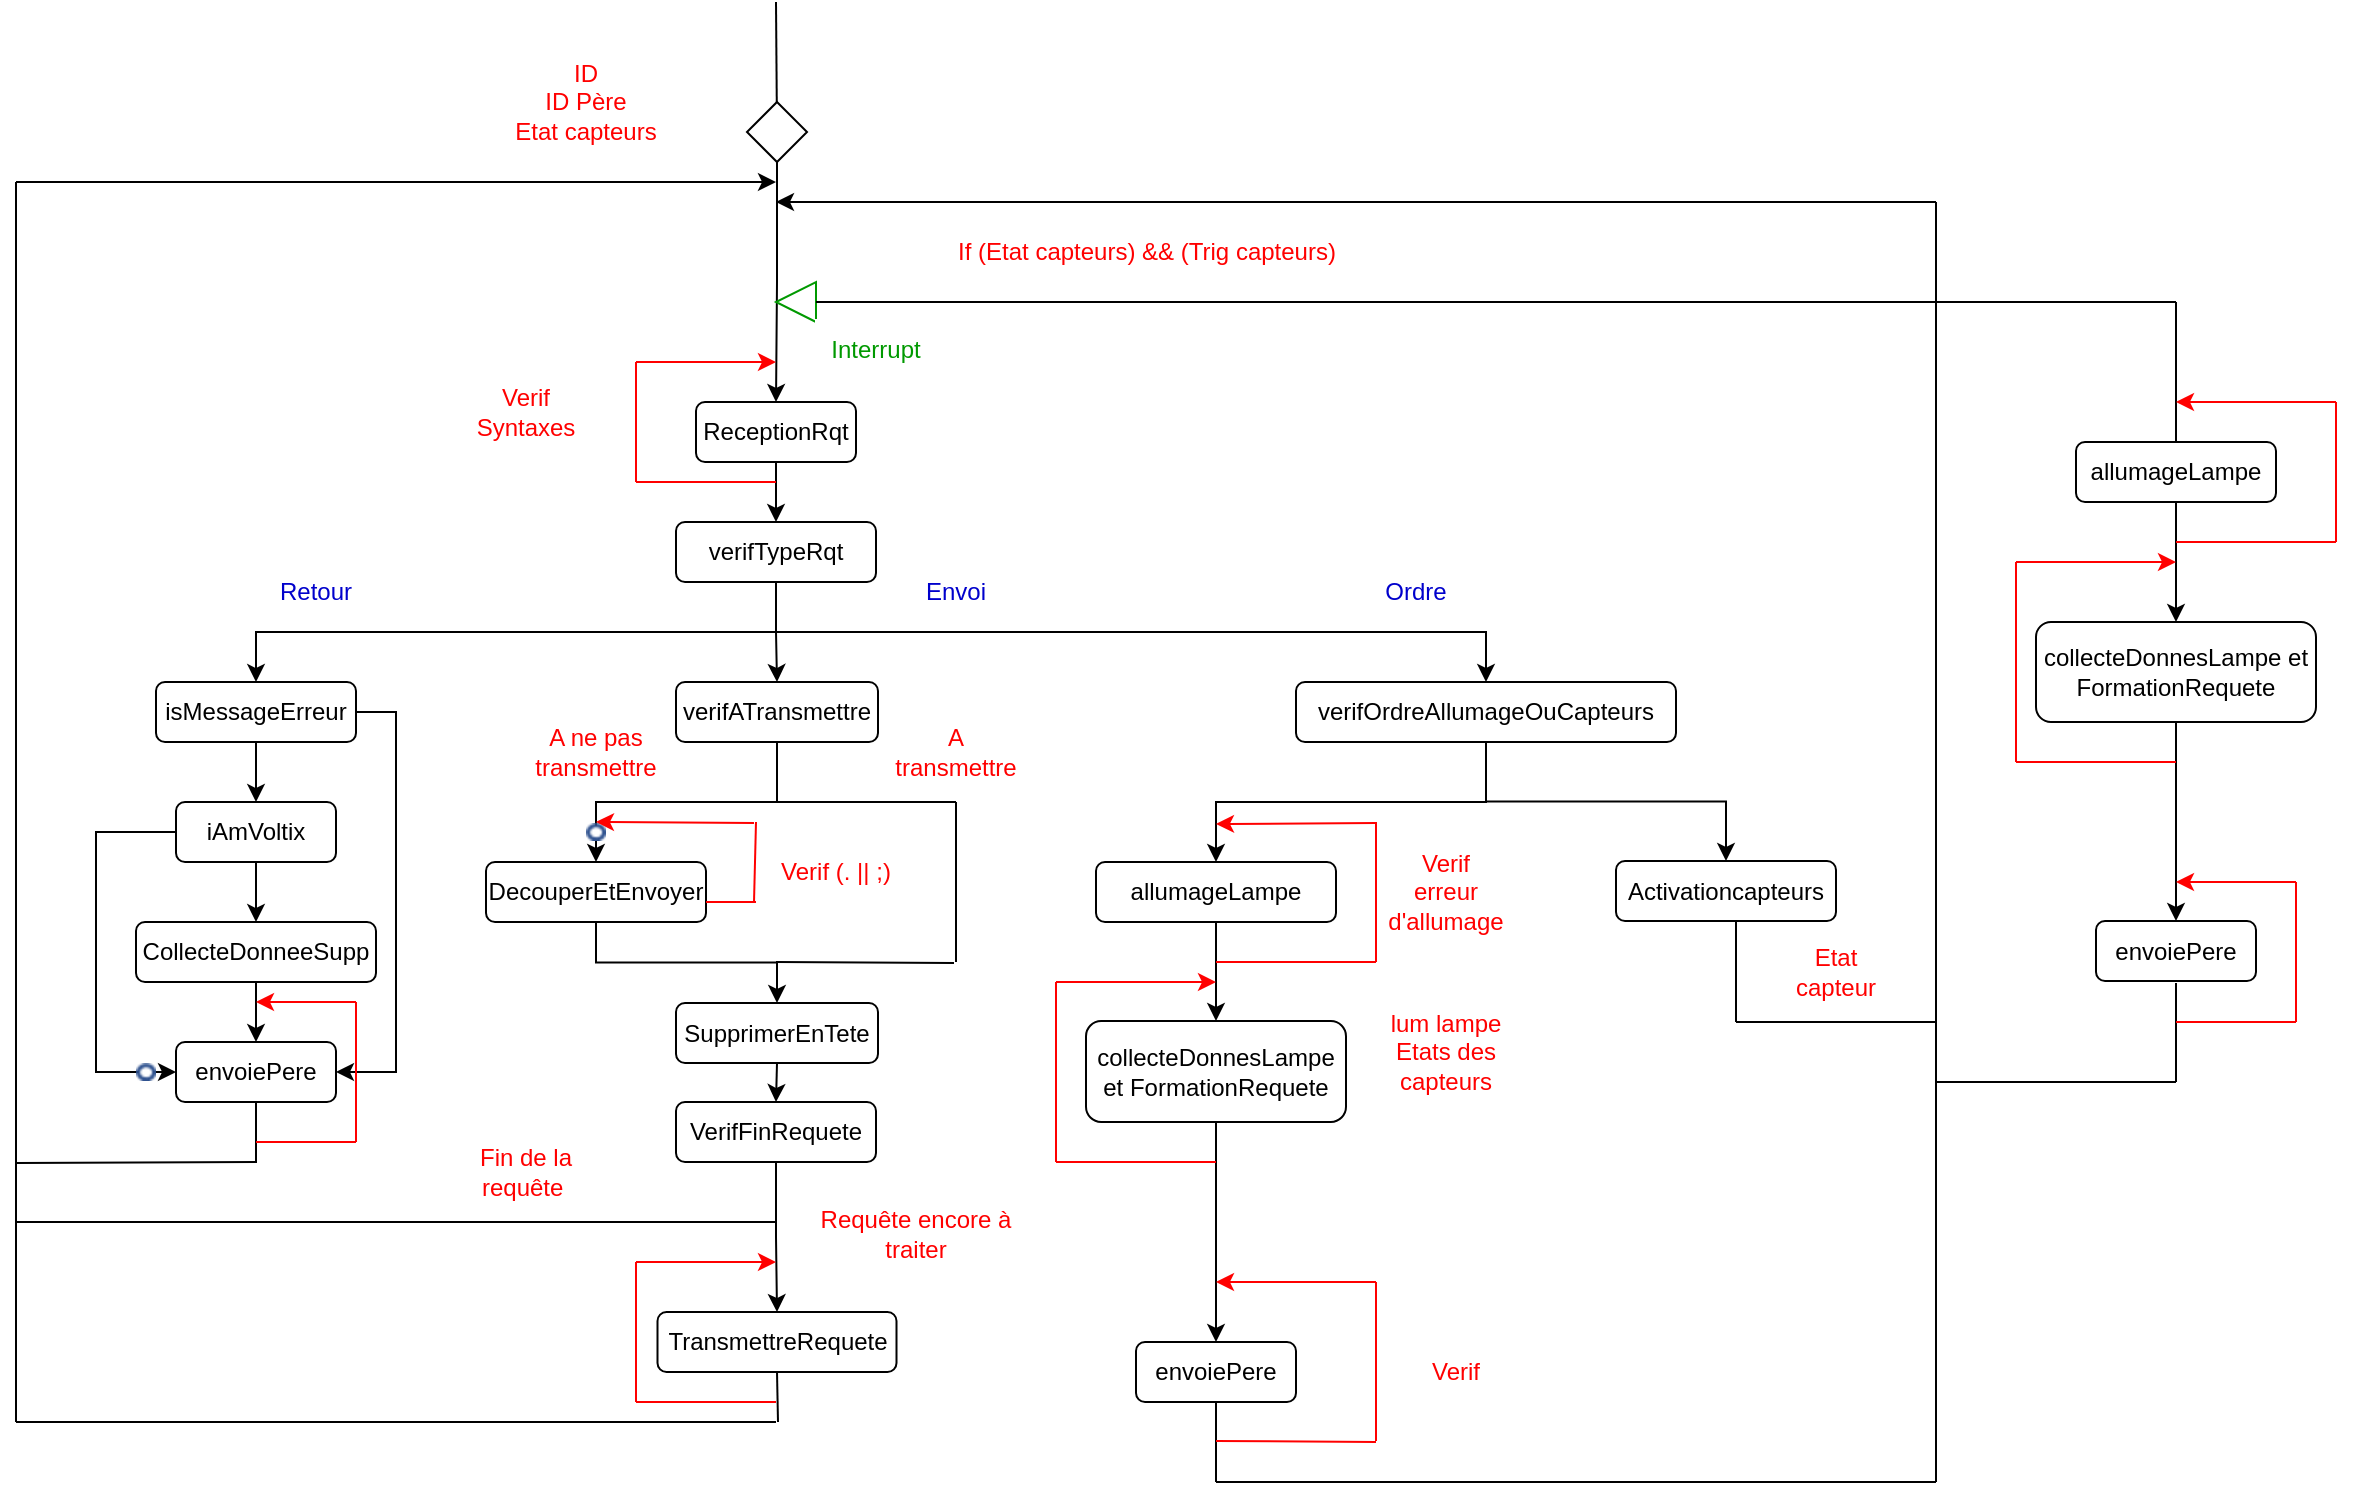 <mxfile version="20.2.3" type="device"><diagram id="C5RBs43oDa-KdzZeNtuy" name="Page-1"><mxGraphModel dx="868" dy="1562" grid="1" gridSize="10" guides="1" tooltips="1" connect="1" arrows="1" fold="1" page="1" pageScale="1" pageWidth="827" pageHeight="1169" math="0" shadow="0"><root><mxCell id="WIyWlLk6GJQsqaUBKTNV-0"/><mxCell id="WIyWlLk6GJQsqaUBKTNV-1" parent="WIyWlLk6GJQsqaUBKTNV-0"/><mxCell id="laQsECqZBHyvfpzHoMyV-3" style="edgeStyle=orthogonalEdgeStyle;rounded=0;orthogonalLoop=1;jettySize=auto;html=1;exitX=0.5;exitY=1;exitDx=0;exitDy=0;entryX=0.5;entryY=0;entryDx=0;entryDy=0;" parent="WIyWlLk6GJQsqaUBKTNV-1" source="laQsECqZBHyvfpzHoMyV-0" target="laQsECqZBHyvfpzHoMyV-1" edge="1"><mxGeometry relative="1" as="geometry"/></mxCell><mxCell id="laQsECqZBHyvfpzHoMyV-6" style="edgeStyle=orthogonalEdgeStyle;rounded=0;orthogonalLoop=1;jettySize=auto;html=1;exitX=0.5;exitY=1;exitDx=0;exitDy=0;entryX=0.5;entryY=0;entryDx=0;entryDy=0;" parent="WIyWlLk6GJQsqaUBKTNV-1" source="laQsECqZBHyvfpzHoMyV-1" target="laQsECqZBHyvfpzHoMyV-5" edge="1"><mxGeometry relative="1" as="geometry"/></mxCell><mxCell id="laQsECqZBHyvfpzHoMyV-1" value="ReceptionRqt" style="rounded=1;whiteSpace=wrap;html=1;" parent="WIyWlLk6GJQsqaUBKTNV-1" vertex="1"><mxGeometry x="380" y="100" width="80" height="30" as="geometry"/></mxCell><mxCell id="laQsECqZBHyvfpzHoMyV-8" style="edgeStyle=orthogonalEdgeStyle;rounded=0;orthogonalLoop=1;jettySize=auto;html=1;exitX=0.5;exitY=1;exitDx=0;exitDy=0;entryX=0.5;entryY=0;entryDx=0;entryDy=0;" parent="WIyWlLk6GJQsqaUBKTNV-1" source="laQsECqZBHyvfpzHoMyV-5" target="laQsECqZBHyvfpzHoMyV-7" edge="1"><mxGeometry relative="1" as="geometry"/></mxCell><mxCell id="laQsECqZBHyvfpzHoMyV-41" style="edgeStyle=orthogonalEdgeStyle;rounded=0;orthogonalLoop=1;jettySize=auto;html=1;exitX=0.5;exitY=1;exitDx=0;exitDy=0;entryX=0.5;entryY=0;entryDx=0;entryDy=0;" parent="WIyWlLk6GJQsqaUBKTNV-1" source="laQsECqZBHyvfpzHoMyV-5" target="laQsECqZBHyvfpzHoMyV-40" edge="1"><mxGeometry relative="1" as="geometry"/></mxCell><mxCell id="laQsECqZBHyvfpzHoMyV-72" style="edgeStyle=orthogonalEdgeStyle;rounded=0;orthogonalLoop=1;jettySize=auto;html=1;exitX=0.5;exitY=1;exitDx=0;exitDy=0;entryX=0.5;entryY=0;entryDx=0;entryDy=0;strokeColor=#000000;" parent="WIyWlLk6GJQsqaUBKTNV-1" source="laQsECqZBHyvfpzHoMyV-5" target="laQsECqZBHyvfpzHoMyV-69" edge="1"><mxGeometry relative="1" as="geometry"/></mxCell><mxCell id="laQsECqZBHyvfpzHoMyV-5" value="verifTypeRqt" style="rounded=1;whiteSpace=wrap;html=1;" parent="WIyWlLk6GJQsqaUBKTNV-1" vertex="1"><mxGeometry x="370" y="160" width="100" height="30" as="geometry"/></mxCell><mxCell id="laQsECqZBHyvfpzHoMyV-12" style="edgeStyle=orthogonalEdgeStyle;rounded=0;orthogonalLoop=1;jettySize=auto;html=1;exitX=0.5;exitY=1;exitDx=0;exitDy=0;entryX=0.5;entryY=0;entryDx=0;entryDy=0;" parent="WIyWlLk6GJQsqaUBKTNV-1" source="laQsECqZBHyvfpzHoMyV-7" target="laQsECqZBHyvfpzHoMyV-9" edge="1"><mxGeometry relative="1" as="geometry"/></mxCell><mxCell id="laQsECqZBHyvfpzHoMyV-17" style="edgeStyle=orthogonalEdgeStyle;rounded=0;orthogonalLoop=1;jettySize=auto;html=1;exitX=1;exitY=0.5;exitDx=0;exitDy=0;entryX=1;entryY=0.5;entryDx=0;entryDy=0;" parent="WIyWlLk6GJQsqaUBKTNV-1" source="laQsECqZBHyvfpzHoMyV-7" target="laQsECqZBHyvfpzHoMyV-11" edge="1"><mxGeometry relative="1" as="geometry"/></mxCell><mxCell id="laQsECqZBHyvfpzHoMyV-7" value="isMessageErreur" style="rounded=1;whiteSpace=wrap;html=1;" parent="WIyWlLk6GJQsqaUBKTNV-1" vertex="1"><mxGeometry x="110" y="240" width="100" height="30" as="geometry"/></mxCell><mxCell id="laQsECqZBHyvfpzHoMyV-14" style="edgeStyle=orthogonalEdgeStyle;rounded=0;orthogonalLoop=1;jettySize=auto;html=1;exitX=0.5;exitY=1;exitDx=0;exitDy=0;entryX=0.5;entryY=0;entryDx=0;entryDy=0;" parent="WIyWlLk6GJQsqaUBKTNV-1" source="laQsECqZBHyvfpzHoMyV-9" target="laQsECqZBHyvfpzHoMyV-10" edge="1"><mxGeometry relative="1" as="geometry"/></mxCell><mxCell id="laQsECqZBHyvfpzHoMyV-16" style="edgeStyle=orthogonalEdgeStyle;rounded=0;orthogonalLoop=1;jettySize=auto;html=1;exitX=0;exitY=0.5;exitDx=0;exitDy=0;entryX=0;entryY=0.5;entryDx=0;entryDy=0;startArrow=none;" parent="WIyWlLk6GJQsqaUBKTNV-1" source="laQsECqZBHyvfpzHoMyV-19" target="laQsECqZBHyvfpzHoMyV-11" edge="1"><mxGeometry relative="1" as="geometry"/></mxCell><mxCell id="laQsECqZBHyvfpzHoMyV-9" value="iAmVoltix" style="rounded=1;whiteSpace=wrap;html=1;" parent="WIyWlLk6GJQsqaUBKTNV-1" vertex="1"><mxGeometry x="120" y="300" width="80" height="30" as="geometry"/></mxCell><mxCell id="laQsECqZBHyvfpzHoMyV-15" style="edgeStyle=orthogonalEdgeStyle;rounded=0;orthogonalLoop=1;jettySize=auto;html=1;exitX=0.5;exitY=1;exitDx=0;exitDy=0;entryX=0.5;entryY=0;entryDx=0;entryDy=0;" parent="WIyWlLk6GJQsqaUBKTNV-1" source="laQsECqZBHyvfpzHoMyV-10" target="laQsECqZBHyvfpzHoMyV-11" edge="1"><mxGeometry relative="1" as="geometry"/></mxCell><mxCell id="laQsECqZBHyvfpzHoMyV-10" value="CollecteDonneeSupp" style="rounded=1;whiteSpace=wrap;html=1;" parent="WIyWlLk6GJQsqaUBKTNV-1" vertex="1"><mxGeometry x="100" y="360" width="120" height="30" as="geometry"/></mxCell><mxCell id="laQsECqZBHyvfpzHoMyV-11" value="envoiePere" style="rounded=1;whiteSpace=wrap;html=1;" parent="WIyWlLk6GJQsqaUBKTNV-1" vertex="1"><mxGeometry x="120" y="420" width="80" height="30" as="geometry"/></mxCell><mxCell id="laQsECqZBHyvfpzHoMyV-19" value="" style="shape=image;verticalLabelPosition=bottom;labelBackgroundColor=default;verticalAlign=top;aspect=fixed;imageAspect=0;image=data:image/png,iVBORw0KGgoAAAANSUhEUgAAAAoAAAAJCAMAAAA8eE0hAAAAAXNSR0IArs4c6QAAAARnQU1BAACxjwv8YQUAAABgUExURQAAACBggDBQjzBQjy5SjTBSjy9Rji9Rji5Sjy9TkC9Sjy9Tjy9Tjy9Sjy9SkC9Sjy9SkDBSkC9SjzZXk0NimlZzpHeOtpGkxLG+1bfD2MTO38vU49je6t7k7eXp8f///0CMlvMAAAASdFJOUwAIECA4YGh4j5evv8/f5+/3+Bd+S44AAAAJcEhZcwAAFxEAABcRAcom8z8AAABRSURBVBhXFczbGkAgFITRQVFyaooQ9vu/pfqv1sV8A6AzzllVAO1ZM4DyPHJOgRojk5ROTlj4VkogHK+qhyt6xlvk22lRxgyRnFugGbb61eIHFdQF3oSIBSIAAAAASUVORK5CYII=;" parent="WIyWlLk6GJQsqaUBKTNV-1" vertex="1"><mxGeometry x="100" y="430.5" width="10" height="9" as="geometry"/></mxCell><mxCell id="laQsECqZBHyvfpzHoMyV-20" value="" style="edgeStyle=orthogonalEdgeStyle;rounded=0;orthogonalLoop=1;jettySize=auto;html=1;exitX=0;exitY=0.5;exitDx=0;exitDy=0;entryX=0;entryY=0.5;entryDx=0;entryDy=0;endArrow=none;" parent="WIyWlLk6GJQsqaUBKTNV-1" source="laQsECqZBHyvfpzHoMyV-9" target="laQsECqZBHyvfpzHoMyV-19" edge="1"><mxGeometry relative="1" as="geometry"><mxPoint x="120" y="315" as="sourcePoint"/><mxPoint x="120" y="435" as="targetPoint"/></mxGeometry></mxCell><mxCell id="laQsECqZBHyvfpzHoMyV-30" value="" style="endArrow=none;html=1;rounded=0;" parent="WIyWlLk6GJQsqaUBKTNV-1" edge="1"><mxGeometry width="50" height="50" relative="1" as="geometry"><mxPoint x="40" y="480" as="sourcePoint"/><mxPoint x="40" y="-10" as="targetPoint"/></mxGeometry></mxCell><mxCell id="laQsECqZBHyvfpzHoMyV-31" value="" style="endArrow=classic;html=1;rounded=0;" parent="WIyWlLk6GJQsqaUBKTNV-1" edge="1"><mxGeometry width="50" height="50" relative="1" as="geometry"><mxPoint x="40" y="-10" as="sourcePoint"/><mxPoint x="420" y="-10" as="targetPoint"/></mxGeometry></mxCell><mxCell id="laQsECqZBHyvfpzHoMyV-35" value="" style="endArrow=none;html=1;rounded=0;" parent="WIyWlLk6GJQsqaUBKTNV-1" edge="1"><mxGeometry width="50" height="50" relative="1" as="geometry"><mxPoint x="40" y="480.5" as="sourcePoint"/><mxPoint x="160" y="480" as="targetPoint"/></mxGeometry></mxCell><mxCell id="laQsECqZBHyvfpzHoMyV-36" value="" style="endArrow=none;html=1;rounded=0;entryX=0.5;entryY=1;entryDx=0;entryDy=0;" parent="WIyWlLk6GJQsqaUBKTNV-1" target="laQsECqZBHyvfpzHoMyV-11" edge="1"><mxGeometry width="50" height="50" relative="1" as="geometry"><mxPoint x="160" y="480.5" as="sourcePoint"/><mxPoint x="210" y="430.5" as="targetPoint"/></mxGeometry></mxCell><mxCell id="laQsECqZBHyvfpzHoMyV-37" value="" style="endArrow=none;html=1;rounded=0;strokeColor=#FF0000;" parent="WIyWlLk6GJQsqaUBKTNV-1" edge="1"><mxGeometry width="50" height="50" relative="1" as="geometry"><mxPoint x="160" y="470" as="sourcePoint"/><mxPoint x="210" y="470" as="targetPoint"/></mxGeometry></mxCell><mxCell id="laQsECqZBHyvfpzHoMyV-38" value="" style="endArrow=none;html=1;rounded=0;strokeColor=#FF0000;" parent="WIyWlLk6GJQsqaUBKTNV-1" edge="1"><mxGeometry width="50" height="50" relative="1" as="geometry"><mxPoint x="210" y="470" as="sourcePoint"/><mxPoint x="210" y="400" as="targetPoint"/></mxGeometry></mxCell><mxCell id="laQsECqZBHyvfpzHoMyV-39" value="" style="endArrow=classic;html=1;rounded=0;strokeColor=#FF0000;" parent="WIyWlLk6GJQsqaUBKTNV-1" edge="1"><mxGeometry width="50" height="50" relative="1" as="geometry"><mxPoint x="210" y="400" as="sourcePoint"/><mxPoint x="160" y="400" as="targetPoint"/></mxGeometry></mxCell><mxCell id="laQsECqZBHyvfpzHoMyV-43" style="edgeStyle=orthogonalEdgeStyle;rounded=0;orthogonalLoop=1;jettySize=auto;html=1;exitX=0.5;exitY=1;exitDx=0;exitDy=0;entryX=0.5;entryY=0;entryDx=0;entryDy=0;" parent="WIyWlLk6GJQsqaUBKTNV-1" source="laQsECqZBHyvfpzHoMyV-40" target="laQsECqZBHyvfpzHoMyV-42" edge="1"><mxGeometry relative="1" as="geometry"/></mxCell><mxCell id="laQsECqZBHyvfpzHoMyV-40" value="verifATransmettre" style="rounded=1;whiteSpace=wrap;html=1;" parent="WIyWlLk6GJQsqaUBKTNV-1" vertex="1"><mxGeometry x="370" y="240" width="101" height="30" as="geometry"/></mxCell><mxCell id="laQsECqZBHyvfpzHoMyV-48" style="edgeStyle=orthogonalEdgeStyle;rounded=0;orthogonalLoop=1;jettySize=auto;html=1;exitX=0.5;exitY=1;exitDx=0;exitDy=0;entryX=0.5;entryY=0;entryDx=0;entryDy=0;" parent="WIyWlLk6GJQsqaUBKTNV-1" source="laQsECqZBHyvfpzHoMyV-42" target="laQsECqZBHyvfpzHoMyV-47" edge="1"><mxGeometry relative="1" as="geometry"/></mxCell><mxCell id="laQsECqZBHyvfpzHoMyV-42" value="DecouperEtEnvoyer" style="rounded=1;whiteSpace=wrap;html=1;" parent="WIyWlLk6GJQsqaUBKTNV-1" vertex="1"><mxGeometry x="275" y="330" width="110" height="30" as="geometry"/></mxCell><mxCell id="laQsECqZBHyvfpzHoMyV-44" value="" style="shape=image;verticalLabelPosition=bottom;labelBackgroundColor=default;verticalAlign=top;aspect=fixed;imageAspect=0;image=data:image/png,iVBORw0KGgoAAAANSUhEUgAAAAoAAAAJCAMAAAA8eE0hAAAAAXNSR0IArs4c6QAAAARnQU1BAACxjwv8YQUAAABgUExURQAAACBggDBQjzBQjy5SjTBSjy9Rji9Rji5Sjy9TkC9Sjy9Tjy9Tjy9Sjy9SkC9Sjy9SkDBSkC9SjzZXk0NimlZzpHeOtpGkxLG+1bfD2MTO38vU49je6t7k7eXp8f///0CMlvMAAAASdFJOUwAIECA4YGh4j5evv8/f5+/3+Bd+S44AAAAJcEhZcwAAFxEAABcRAcom8z8AAABRSURBVBhXFczbGkAgFITRQVFyaooQ9vu/pfqv1sV8A6AzzllVAO1ZM4DyPHJOgRojk5ROTlj4VkogHK+qhyt6xlvk22lRxgyRnFugGbb61eIHFdQF3oSIBSIAAAAASUVORK5CYII=;" parent="WIyWlLk6GJQsqaUBKTNV-1" vertex="1"><mxGeometry x="325" y="310.5" width="10" height="9" as="geometry"/></mxCell><mxCell id="laQsECqZBHyvfpzHoMyV-58" style="edgeStyle=orthogonalEdgeStyle;rounded=0;orthogonalLoop=1;jettySize=auto;html=1;exitX=0.5;exitY=1;exitDx=0;exitDy=0;entryX=0.5;entryY=0;entryDx=0;entryDy=0;strokeColor=#000000;" parent="WIyWlLk6GJQsqaUBKTNV-1" source="laQsECqZBHyvfpzHoMyV-47" target="laQsECqZBHyvfpzHoMyV-57" edge="1"><mxGeometry relative="1" as="geometry"/></mxCell><mxCell id="laQsECqZBHyvfpzHoMyV-47" value="SupprimerEnTete" style="rounded=1;whiteSpace=wrap;html=1;" parent="WIyWlLk6GJQsqaUBKTNV-1" vertex="1"><mxGeometry x="370" y="400.5" width="101" height="30" as="geometry"/></mxCell><mxCell id="laQsECqZBHyvfpzHoMyV-49" value="" style="endArrow=none;html=1;rounded=0;" parent="WIyWlLk6GJQsqaUBKTNV-1" edge="1"><mxGeometry width="50" height="50" relative="1" as="geometry"><mxPoint x="420" y="300" as="sourcePoint"/><mxPoint x="510" y="300" as="targetPoint"/></mxGeometry></mxCell><mxCell id="laQsECqZBHyvfpzHoMyV-50" value="" style="endArrow=none;html=1;rounded=0;" parent="WIyWlLk6GJQsqaUBKTNV-1" edge="1"><mxGeometry width="50" height="50" relative="1" as="geometry"><mxPoint x="510" y="380" as="sourcePoint"/><mxPoint x="510" y="300" as="targetPoint"/></mxGeometry></mxCell><mxCell id="laQsECqZBHyvfpzHoMyV-51" value="" style="endArrow=none;html=1;rounded=0;" parent="WIyWlLk6GJQsqaUBKTNV-1" edge="1"><mxGeometry width="50" height="50" relative="1" as="geometry"><mxPoint x="420" y="380" as="sourcePoint"/><mxPoint x="509" y="380.5" as="targetPoint"/></mxGeometry></mxCell><mxCell id="laQsECqZBHyvfpzHoMyV-53" value="" style="endArrow=none;html=1;rounded=0;strokeColor=#FF0000;" parent="WIyWlLk6GJQsqaUBKTNV-1" edge="1"><mxGeometry width="50" height="50" relative="1" as="geometry"><mxPoint x="385" y="350" as="sourcePoint"/><mxPoint x="410" y="350" as="targetPoint"/></mxGeometry></mxCell><mxCell id="laQsECqZBHyvfpzHoMyV-55" value="" style="endArrow=none;html=1;rounded=0;fillColor=#f8cecc;strokeColor=#FF0000;" parent="WIyWlLk6GJQsqaUBKTNV-1" edge="1"><mxGeometry width="50" height="50" relative="1" as="geometry"><mxPoint x="409" y="350" as="sourcePoint"/><mxPoint x="410" y="310" as="targetPoint"/></mxGeometry></mxCell><mxCell id="laQsECqZBHyvfpzHoMyV-56" value="" style="endArrow=classic;html=1;rounded=0;strokeColor=#FF0000;" parent="WIyWlLk6GJQsqaUBKTNV-1" edge="1"><mxGeometry width="50" height="50" relative="1" as="geometry"><mxPoint x="409" y="310.5" as="sourcePoint"/><mxPoint x="330" y="310" as="targetPoint"/></mxGeometry></mxCell><mxCell id="laQsECqZBHyvfpzHoMyV-60" style="edgeStyle=orthogonalEdgeStyle;rounded=0;orthogonalLoop=1;jettySize=auto;html=1;exitX=0.5;exitY=1;exitDx=0;exitDy=0;entryX=0.5;entryY=0;entryDx=0;entryDy=0;strokeColor=#000000;" parent="WIyWlLk6GJQsqaUBKTNV-1" source="laQsECqZBHyvfpzHoMyV-57" target="laQsECqZBHyvfpzHoMyV-59" edge="1"><mxGeometry relative="1" as="geometry"/></mxCell><mxCell id="laQsECqZBHyvfpzHoMyV-57" value="VerifFinRequete" style="rounded=1;whiteSpace=wrap;html=1;" parent="WIyWlLk6GJQsqaUBKTNV-1" vertex="1"><mxGeometry x="370" y="450" width="100" height="30" as="geometry"/></mxCell><mxCell id="laQsECqZBHyvfpzHoMyV-59" value="TransmettreRequete" style="rounded=1;whiteSpace=wrap;html=1;" parent="WIyWlLk6GJQsqaUBKTNV-1" vertex="1"><mxGeometry x="360.75" y="555" width="119.5" height="30" as="geometry"/></mxCell><mxCell id="laQsECqZBHyvfpzHoMyV-61" value="" style="endArrow=none;html=1;rounded=0;strokeColor=#000000;" parent="WIyWlLk6GJQsqaUBKTNV-1" edge="1"><mxGeometry width="50" height="50" relative="1" as="geometry"><mxPoint x="40" y="510" as="sourcePoint"/><mxPoint x="420" y="510" as="targetPoint"/></mxGeometry></mxCell><mxCell id="laQsECqZBHyvfpzHoMyV-62" value="" style="endArrow=none;html=1;rounded=0;strokeColor=#000000;" parent="WIyWlLk6GJQsqaUBKTNV-1" edge="1"><mxGeometry width="50" height="50" relative="1" as="geometry"><mxPoint x="40" y="510" as="sourcePoint"/><mxPoint x="40" y="480" as="targetPoint"/></mxGeometry></mxCell><mxCell id="laQsECqZBHyvfpzHoMyV-63" value="" style="endArrow=none;html=1;rounded=0;strokeColor=#000000;entryX=0.5;entryY=1;entryDx=0;entryDy=0;" parent="WIyWlLk6GJQsqaUBKTNV-1" target="laQsECqZBHyvfpzHoMyV-59" edge="1"><mxGeometry width="50" height="50" relative="1" as="geometry"><mxPoint x="421" y="610" as="sourcePoint"/><mxPoint x="420" y="580" as="targetPoint"/></mxGeometry></mxCell><mxCell id="laQsECqZBHyvfpzHoMyV-64" value="" style="endArrow=none;html=1;rounded=0;strokeColor=#000000;" parent="WIyWlLk6GJQsqaUBKTNV-1" edge="1"><mxGeometry width="50" height="50" relative="1" as="geometry"><mxPoint x="40" y="610" as="sourcePoint"/><mxPoint x="420" y="610" as="targetPoint"/></mxGeometry></mxCell><mxCell id="laQsECqZBHyvfpzHoMyV-65" value="" style="endArrow=none;html=1;rounded=0;strokeColor=#000000;" parent="WIyWlLk6GJQsqaUBKTNV-1" edge="1"><mxGeometry width="50" height="50" relative="1" as="geometry"><mxPoint x="40" y="610" as="sourcePoint"/><mxPoint x="40" y="510" as="targetPoint"/></mxGeometry></mxCell><mxCell id="laQsECqZBHyvfpzHoMyV-66" value="" style="endArrow=none;html=1;rounded=0;strokeColor=#FF0000;" parent="WIyWlLk6GJQsqaUBKTNV-1" edge="1"><mxGeometry width="50" height="50" relative="1" as="geometry"><mxPoint x="350" y="600" as="sourcePoint"/><mxPoint x="420" y="600" as="targetPoint"/></mxGeometry></mxCell><mxCell id="laQsECqZBHyvfpzHoMyV-67" value="" style="endArrow=none;html=1;rounded=0;strokeColor=#FF0000;" parent="WIyWlLk6GJQsqaUBKTNV-1" edge="1"><mxGeometry width="50" height="50" relative="1" as="geometry"><mxPoint x="350" y="600" as="sourcePoint"/><mxPoint x="350" y="530" as="targetPoint"/></mxGeometry></mxCell><mxCell id="laQsECqZBHyvfpzHoMyV-68" value="" style="endArrow=classic;html=1;rounded=0;strokeColor=#FF0000;" parent="WIyWlLk6GJQsqaUBKTNV-1" edge="1"><mxGeometry width="50" height="50" relative="1" as="geometry"><mxPoint x="350" y="530" as="sourcePoint"/><mxPoint x="420" y="530" as="targetPoint"/></mxGeometry></mxCell><mxCell id="laQsECqZBHyvfpzHoMyV-71" style="edgeStyle=orthogonalEdgeStyle;rounded=0;orthogonalLoop=1;jettySize=auto;html=1;exitX=0.5;exitY=1;exitDx=0;exitDy=0;entryX=0.5;entryY=0;entryDx=0;entryDy=0;strokeColor=#000000;" parent="WIyWlLk6GJQsqaUBKTNV-1" source="laQsECqZBHyvfpzHoMyV-69" target="laQsECqZBHyvfpzHoMyV-70" edge="1"><mxGeometry relative="1" as="geometry"/></mxCell><mxCell id="laQsECqZBHyvfpzHoMyV-88" style="edgeStyle=orthogonalEdgeStyle;rounded=0;orthogonalLoop=1;jettySize=auto;html=1;exitX=0.5;exitY=1;exitDx=0;exitDy=0;strokeColor=#000000;" parent="WIyWlLk6GJQsqaUBKTNV-1" source="laQsECqZBHyvfpzHoMyV-69" target="laQsECqZBHyvfpzHoMyV-87" edge="1"><mxGeometry relative="1" as="geometry"/></mxCell><mxCell id="laQsECqZBHyvfpzHoMyV-69" value="verifOrdreAllumageOuCapteurs" style="rounded=1;whiteSpace=wrap;html=1;" parent="WIyWlLk6GJQsqaUBKTNV-1" vertex="1"><mxGeometry x="680" y="240" width="190" height="30" as="geometry"/></mxCell><mxCell id="laQsECqZBHyvfpzHoMyV-74" style="edgeStyle=orthogonalEdgeStyle;rounded=0;orthogonalLoop=1;jettySize=auto;html=1;exitX=0.5;exitY=1;exitDx=0;exitDy=0;entryX=0.5;entryY=0;entryDx=0;entryDy=0;strokeColor=#000000;" parent="WIyWlLk6GJQsqaUBKTNV-1" source="laQsECqZBHyvfpzHoMyV-70" target="laQsECqZBHyvfpzHoMyV-73" edge="1"><mxGeometry relative="1" as="geometry"/></mxCell><mxCell id="laQsECqZBHyvfpzHoMyV-70" value="allumageLampe" style="rounded=1;whiteSpace=wrap;html=1;" parent="WIyWlLk6GJQsqaUBKTNV-1" vertex="1"><mxGeometry x="580" y="330" width="120" height="30" as="geometry"/></mxCell><mxCell id="laQsECqZBHyvfpzHoMyV-80" style="edgeStyle=orthogonalEdgeStyle;rounded=0;orthogonalLoop=1;jettySize=auto;html=1;exitX=0.5;exitY=1;exitDx=0;exitDy=0;entryX=0.5;entryY=0;entryDx=0;entryDy=0;strokeColor=#000000;" parent="WIyWlLk6GJQsqaUBKTNV-1" source="laQsECqZBHyvfpzHoMyV-73" target="laQsECqZBHyvfpzHoMyV-81" edge="1"><mxGeometry relative="1" as="geometry"><mxPoint x="640" y="490" as="targetPoint"/></mxGeometry></mxCell><mxCell id="laQsECqZBHyvfpzHoMyV-73" value="collecteDonnesLampe et FormationRequete" style="rounded=1;whiteSpace=wrap;html=1;" parent="WIyWlLk6GJQsqaUBKTNV-1" vertex="1"><mxGeometry x="575" y="409.5" width="130" height="50.5" as="geometry"/></mxCell><mxCell id="laQsECqZBHyvfpzHoMyV-75" value="" style="endArrow=none;html=1;rounded=0;strokeColor=#FF0000;" parent="WIyWlLk6GJQsqaUBKTNV-1" edge="1"><mxGeometry width="50" height="50" relative="1" as="geometry"><mxPoint x="640" y="380" as="sourcePoint"/><mxPoint x="720" y="380" as="targetPoint"/></mxGeometry></mxCell><mxCell id="laQsECqZBHyvfpzHoMyV-76" value="" style="endArrow=none;html=1;rounded=0;strokeColor=#FF0000;" parent="WIyWlLk6GJQsqaUBKTNV-1" edge="1"><mxGeometry width="50" height="50" relative="1" as="geometry"><mxPoint x="720" y="380" as="sourcePoint"/><mxPoint x="720" y="310" as="targetPoint"/></mxGeometry></mxCell><mxCell id="laQsECqZBHyvfpzHoMyV-77" value="" style="endArrow=classic;html=1;rounded=0;strokeColor=#FF0000;" parent="WIyWlLk6GJQsqaUBKTNV-1" edge="1"><mxGeometry width="50" height="50" relative="1" as="geometry"><mxPoint x="720" y="310.5" as="sourcePoint"/><mxPoint x="640" y="311" as="targetPoint"/></mxGeometry></mxCell><mxCell id="laQsECqZBHyvfpzHoMyV-78" value="&lt;font color=&quot;#ff0000&quot;&gt;Verif erreur d'allumage&lt;/font&gt;" style="whiteSpace=wrap;html=1;strokeColor=#FFFFFF;" parent="WIyWlLk6GJQsqaUBKTNV-1" vertex="1"><mxGeometry x="725" y="329.5" width="60" height="30.5" as="geometry"/></mxCell><mxCell id="laQsECqZBHyvfpzHoMyV-81" value="envoiePere" style="rounded=1;whiteSpace=wrap;html=1;" parent="WIyWlLk6GJQsqaUBKTNV-1" vertex="1"><mxGeometry x="600" y="570" width="80" height="30" as="geometry"/></mxCell><mxCell id="laQsECqZBHyvfpzHoMyV-83" value="" style="endArrow=none;html=1;rounded=0;strokeColor=#FF0000;" parent="WIyWlLk6GJQsqaUBKTNV-1" edge="1"><mxGeometry width="50" height="50" relative="1" as="geometry"><mxPoint x="560" y="480" as="sourcePoint"/><mxPoint x="640" y="480" as="targetPoint"/></mxGeometry></mxCell><mxCell id="laQsECqZBHyvfpzHoMyV-84" value="" style="endArrow=none;html=1;rounded=0;strokeColor=#FF0000;" parent="WIyWlLk6GJQsqaUBKTNV-1" edge="1"><mxGeometry width="50" height="50" relative="1" as="geometry"><mxPoint x="560" y="480" as="sourcePoint"/><mxPoint x="560" y="390" as="targetPoint"/></mxGeometry></mxCell><mxCell id="laQsECqZBHyvfpzHoMyV-85" value="" style="endArrow=classic;html=1;rounded=0;strokeColor=#FF0000;" parent="WIyWlLk6GJQsqaUBKTNV-1" edge="1"><mxGeometry width="50" height="50" relative="1" as="geometry"><mxPoint x="560" y="390" as="sourcePoint"/><mxPoint x="640" y="390" as="targetPoint"/></mxGeometry></mxCell><mxCell id="laQsECqZBHyvfpzHoMyV-87" value="Activationcapteurs" style="rounded=1;whiteSpace=wrap;html=1;" parent="WIyWlLk6GJQsqaUBKTNV-1" vertex="1"><mxGeometry x="840" y="329.5" width="110" height="30" as="geometry"/></mxCell><mxCell id="laQsECqZBHyvfpzHoMyV-89" value="" style="endArrow=none;html=1;rounded=0;strokeColor=#000000;" parent="WIyWlLk6GJQsqaUBKTNV-1" edge="1"><mxGeometry width="50" height="50" relative="1" as="geometry"><mxPoint x="640" y="640" as="sourcePoint"/><mxPoint x="640" y="599.5" as="targetPoint"/></mxGeometry></mxCell><mxCell id="laQsECqZBHyvfpzHoMyV-90" value="" style="endArrow=none;html=1;rounded=0;strokeColor=#000000;" parent="WIyWlLk6GJQsqaUBKTNV-1" edge="1"><mxGeometry width="50" height="50" relative="1" as="geometry"><mxPoint x="640" y="640" as="sourcePoint"/><mxPoint x="1000" y="640" as="targetPoint"/></mxGeometry></mxCell><mxCell id="laQsECqZBHyvfpzHoMyV-91" value="" style="endArrow=none;html=1;rounded=0;strokeColor=#000000;" parent="WIyWlLk6GJQsqaUBKTNV-1" edge="1"><mxGeometry width="50" height="50" relative="1" as="geometry"><mxPoint x="1000" y="640" as="sourcePoint"/><mxPoint x="1000" as="targetPoint"/></mxGeometry></mxCell><mxCell id="laQsECqZBHyvfpzHoMyV-92" value="" style="endArrow=classic;html=1;rounded=0;strokeColor=#000000;" parent="WIyWlLk6GJQsqaUBKTNV-1" edge="1"><mxGeometry width="50" height="50" relative="1" as="geometry"><mxPoint x="1000" as="sourcePoint"/><mxPoint x="420" as="targetPoint"/></mxGeometry></mxCell><mxCell id="laQsECqZBHyvfpzHoMyV-93" value="" style="endArrow=none;html=1;rounded=0;strokeColor=#FF0000;" parent="WIyWlLk6GJQsqaUBKTNV-1" edge="1"><mxGeometry width="50" height="50" relative="1" as="geometry"><mxPoint x="640" y="619.5" as="sourcePoint"/><mxPoint x="720" y="620" as="targetPoint"/></mxGeometry></mxCell><mxCell id="laQsECqZBHyvfpzHoMyV-94" value="" style="endArrow=none;html=1;rounded=0;strokeColor=#FF0000;" parent="WIyWlLk6GJQsqaUBKTNV-1" edge="1"><mxGeometry width="50" height="50" relative="1" as="geometry"><mxPoint x="720" y="619.5" as="sourcePoint"/><mxPoint x="720" y="540" as="targetPoint"/></mxGeometry></mxCell><mxCell id="laQsECqZBHyvfpzHoMyV-95" value="" style="endArrow=classic;html=1;rounded=0;strokeColor=#FF0000;" parent="WIyWlLk6GJQsqaUBKTNV-1" edge="1"><mxGeometry width="50" height="50" relative="1" as="geometry"><mxPoint x="720" y="540" as="sourcePoint"/><mxPoint x="640" y="540" as="targetPoint"/></mxGeometry></mxCell><mxCell id="laQsECqZBHyvfpzHoMyV-96" value="" style="endArrow=none;html=1;rounded=0;strokeColor=#000000;" parent="WIyWlLk6GJQsqaUBKTNV-1" edge="1"><mxGeometry width="50" height="50" relative="1" as="geometry"><mxPoint x="900" y="410" as="sourcePoint"/><mxPoint x="900" y="360" as="targetPoint"/></mxGeometry></mxCell><mxCell id="laQsECqZBHyvfpzHoMyV-97" value="" style="endArrow=none;html=1;rounded=0;strokeColor=#000000;" parent="WIyWlLk6GJQsqaUBKTNV-1" edge="1"><mxGeometry width="50" height="50" relative="1" as="geometry"><mxPoint x="900" y="410" as="sourcePoint"/><mxPoint x="1000" y="410" as="targetPoint"/></mxGeometry></mxCell><mxCell id="laQsECqZBHyvfpzHoMyV-98" value="" style="triangle;whiteSpace=wrap;html=1;strokeColor=#009900;rotation=-180;" parent="WIyWlLk6GJQsqaUBKTNV-1" vertex="1"><mxGeometry x="420" y="40" width="20" height="20" as="geometry"/></mxCell><mxCell id="laQsECqZBHyvfpzHoMyV-99" value="" style="endArrow=none;html=1;rounded=0;strokeColor=#000000;" parent="WIyWlLk6GJQsqaUBKTNV-1" edge="1"><mxGeometry width="50" height="50" relative="1" as="geometry"><mxPoint x="440" y="50" as="sourcePoint"/><mxPoint x="1120" y="50" as="targetPoint"/></mxGeometry></mxCell><mxCell id="laQsECqZBHyvfpzHoMyV-101" value="" style="endArrow=none;html=1;rounded=0;strokeColor=#000000;" parent="WIyWlLk6GJQsqaUBKTNV-1" edge="1"><mxGeometry width="50" height="50" relative="1" as="geometry"><mxPoint x="1120" y="120" as="sourcePoint"/><mxPoint x="1120" y="50" as="targetPoint"/></mxGeometry></mxCell><mxCell id="laQsECqZBHyvfpzHoMyV-106" style="edgeStyle=orthogonalEdgeStyle;rounded=0;orthogonalLoop=1;jettySize=auto;html=1;exitX=0.5;exitY=1;exitDx=0;exitDy=0;entryX=0.5;entryY=0;entryDx=0;entryDy=0;strokeColor=#000000;" parent="WIyWlLk6GJQsqaUBKTNV-1" source="laQsECqZBHyvfpzHoMyV-102" target="laQsECqZBHyvfpzHoMyV-103" edge="1"><mxGeometry relative="1" as="geometry"/></mxCell><mxCell id="laQsECqZBHyvfpzHoMyV-102" value="allumageLampe" style="rounded=1;whiteSpace=wrap;html=1;" parent="WIyWlLk6GJQsqaUBKTNV-1" vertex="1"><mxGeometry x="1070" y="120" width="100" height="30" as="geometry"/></mxCell><mxCell id="laQsECqZBHyvfpzHoMyV-107" style="edgeStyle=orthogonalEdgeStyle;rounded=0;orthogonalLoop=1;jettySize=auto;html=1;exitX=0.5;exitY=1;exitDx=0;exitDy=0;strokeColor=#000000;entryX=0.5;entryY=0;entryDx=0;entryDy=0;" parent="WIyWlLk6GJQsqaUBKTNV-1" source="laQsECqZBHyvfpzHoMyV-103" target="laQsECqZBHyvfpzHoMyV-105" edge="1"><mxGeometry relative="1" as="geometry"><mxPoint x="1120" y="280" as="targetPoint"/></mxGeometry></mxCell><mxCell id="laQsECqZBHyvfpzHoMyV-103" value="collecteDonnesLampe et FormationRequete" style="rounded=1;whiteSpace=wrap;html=1;" parent="WIyWlLk6GJQsqaUBKTNV-1" vertex="1"><mxGeometry x="1050" y="210" width="140" height="50" as="geometry"/></mxCell><mxCell id="laQsECqZBHyvfpzHoMyV-105" value="envoiePere" style="rounded=1;whiteSpace=wrap;html=1;" parent="WIyWlLk6GJQsqaUBKTNV-1" vertex="1"><mxGeometry x="1080" y="359.5" width="80" height="30" as="geometry"/></mxCell><mxCell id="laQsECqZBHyvfpzHoMyV-109" value="" style="endArrow=none;html=1;rounded=0;strokeColor=#000000;" parent="WIyWlLk6GJQsqaUBKTNV-1" edge="1"><mxGeometry width="50" height="50" relative="1" as="geometry"><mxPoint x="1120" y="440" as="sourcePoint"/><mxPoint x="1120" y="390.5" as="targetPoint"/></mxGeometry></mxCell><mxCell id="laQsECqZBHyvfpzHoMyV-110" value="" style="endArrow=none;html=1;rounded=0;strokeColor=#000000;" parent="WIyWlLk6GJQsqaUBKTNV-1" edge="1"><mxGeometry width="50" height="50" relative="1" as="geometry"><mxPoint x="1000" y="440" as="sourcePoint"/><mxPoint x="1120" y="440" as="targetPoint"/></mxGeometry></mxCell><mxCell id="laQsECqZBHyvfpzHoMyV-111" value="" style="endArrow=none;html=1;rounded=0;strokeColor=#FF0000;" parent="WIyWlLk6GJQsqaUBKTNV-1" edge="1"><mxGeometry width="50" height="50" relative="1" as="geometry"><mxPoint x="1120" y="170" as="sourcePoint"/><mxPoint x="1200" y="170" as="targetPoint"/></mxGeometry></mxCell><mxCell id="laQsECqZBHyvfpzHoMyV-112" value="" style="endArrow=none;html=1;rounded=0;strokeColor=#FF0000;" parent="WIyWlLk6GJQsqaUBKTNV-1" edge="1"><mxGeometry width="50" height="50" relative="1" as="geometry"><mxPoint x="1200" y="170" as="sourcePoint"/><mxPoint x="1200" y="100" as="targetPoint"/></mxGeometry></mxCell><mxCell id="laQsECqZBHyvfpzHoMyV-113" value="" style="endArrow=classic;html=1;rounded=0;strokeColor=#FF0000;" parent="WIyWlLk6GJQsqaUBKTNV-1" edge="1"><mxGeometry width="50" height="50" relative="1" as="geometry"><mxPoint x="1200" y="100" as="sourcePoint"/><mxPoint x="1120" y="100" as="targetPoint"/></mxGeometry></mxCell><mxCell id="laQsECqZBHyvfpzHoMyV-114" value="" style="endArrow=none;html=1;rounded=0;strokeColor=#FF0000;" parent="WIyWlLk6GJQsqaUBKTNV-1" edge="1"><mxGeometry width="50" height="50" relative="1" as="geometry"><mxPoint x="1120" y="280" as="sourcePoint"/><mxPoint x="1040" y="280" as="targetPoint"/></mxGeometry></mxCell><mxCell id="laQsECqZBHyvfpzHoMyV-115" value="" style="endArrow=none;html=1;rounded=0;strokeColor=#FF0000;" parent="WIyWlLk6GJQsqaUBKTNV-1" edge="1"><mxGeometry width="50" height="50" relative="1" as="geometry"><mxPoint x="1040" y="280" as="sourcePoint"/><mxPoint x="1040" y="180" as="targetPoint"/></mxGeometry></mxCell><mxCell id="laQsECqZBHyvfpzHoMyV-116" value="" style="endArrow=classic;html=1;rounded=0;strokeColor=#FF0000;" parent="WIyWlLk6GJQsqaUBKTNV-1" edge="1"><mxGeometry width="50" height="50" relative="1" as="geometry"><mxPoint x="1040" y="180" as="sourcePoint"/><mxPoint x="1120" y="180" as="targetPoint"/></mxGeometry></mxCell><mxCell id="laQsECqZBHyvfpzHoMyV-117" value="" style="endArrow=none;html=1;rounded=0;strokeColor=#FF0000;" parent="WIyWlLk6GJQsqaUBKTNV-1" edge="1"><mxGeometry width="50" height="50" relative="1" as="geometry"><mxPoint x="1120" y="410" as="sourcePoint"/><mxPoint x="1180" y="410" as="targetPoint"/></mxGeometry></mxCell><mxCell id="laQsECqZBHyvfpzHoMyV-118" value="" style="endArrow=none;html=1;rounded=0;strokeColor=#FF0000;" parent="WIyWlLk6GJQsqaUBKTNV-1" edge="1"><mxGeometry width="50" height="50" relative="1" as="geometry"><mxPoint x="1180" y="410" as="sourcePoint"/><mxPoint x="1180" y="340" as="targetPoint"/></mxGeometry></mxCell><mxCell id="laQsECqZBHyvfpzHoMyV-119" value="" style="endArrow=classic;html=1;rounded=0;strokeColor=#FF0000;" parent="WIyWlLk6GJQsqaUBKTNV-1" edge="1"><mxGeometry width="50" height="50" relative="1" as="geometry"><mxPoint x="1180" y="340" as="sourcePoint"/><mxPoint x="1120" y="340" as="targetPoint"/></mxGeometry></mxCell><mxCell id="laQsECqZBHyvfpzHoMyV-120" value="&lt;font color=&quot;#ff0000&quot;&gt;Etat capteur&lt;/font&gt;" style="whiteSpace=wrap;html=1;strokeColor=#FFFFFF;" parent="WIyWlLk6GJQsqaUBKTNV-1" vertex="1"><mxGeometry x="920" y="370" width="60" height="30.5" as="geometry"/></mxCell><mxCell id="laQsECqZBHyvfpzHoMyV-121" value="&lt;font color=&quot;#ff0000&quot;&gt;lum lampe&lt;br&gt;Etats des capteurs&lt;/font&gt;" style="whiteSpace=wrap;html=1;strokeColor=#FFFFFF;" parent="WIyWlLk6GJQsqaUBKTNV-1" vertex="1"><mxGeometry x="725" y="409.5" width="60" height="30.5" as="geometry"/></mxCell><mxCell id="laQsECqZBHyvfpzHoMyV-123" value="&lt;font color=&quot;#ff0000&quot;&gt;Verif&lt;/font&gt;" style="whiteSpace=wrap;html=1;strokeColor=#FFFFFF;" parent="WIyWlLk6GJQsqaUBKTNV-1" vertex="1"><mxGeometry x="730" y="569.5" width="60" height="30.5" as="geometry"/></mxCell><mxCell id="laQsECqZBHyvfpzHoMyV-124" value="" style="endArrow=none;html=1;rounded=0;fontColor=#FF0000;strokeColor=#FF0000;" parent="WIyWlLk6GJQsqaUBKTNV-1" edge="1"><mxGeometry width="50" height="50" relative="1" as="geometry"><mxPoint x="350" y="140" as="sourcePoint"/><mxPoint x="420" y="140" as="targetPoint"/></mxGeometry></mxCell><mxCell id="laQsECqZBHyvfpzHoMyV-127" value="" style="endArrow=none;html=1;rounded=0;fontColor=#FF0000;strokeColor=#FF0000;" parent="WIyWlLk6GJQsqaUBKTNV-1" edge="1"><mxGeometry width="50" height="50" relative="1" as="geometry"><mxPoint x="350" y="140" as="sourcePoint"/><mxPoint x="350" y="80" as="targetPoint"/></mxGeometry></mxCell><mxCell id="laQsECqZBHyvfpzHoMyV-128" value="" style="endArrow=classic;html=1;rounded=0;fontColor=#FF0000;strokeColor=#FF0000;" parent="WIyWlLk6GJQsqaUBKTNV-1" edge="1"><mxGeometry width="50" height="50" relative="1" as="geometry"><mxPoint x="350" y="80" as="sourcePoint"/><mxPoint x="420" y="80" as="targetPoint"/></mxGeometry></mxCell><mxCell id="laQsECqZBHyvfpzHoMyV-129" value="&lt;font color=&quot;#ff0000&quot;&gt;Verif Syntaxes&lt;/font&gt;" style="whiteSpace=wrap;html=1;strokeColor=#FFFFFF;" parent="WIyWlLk6GJQsqaUBKTNV-1" vertex="1"><mxGeometry x="265" y="89.5" width="60" height="30.5" as="geometry"/></mxCell><mxCell id="laQsECqZBHyvfpzHoMyV-130" value="&lt;font color=&quot;#ff0000&quot;&gt;Verif (. || ;)&lt;/font&gt;" style="whiteSpace=wrap;html=1;strokeColor=#FFFFFF;" parent="WIyWlLk6GJQsqaUBKTNV-1" vertex="1"><mxGeometry x="420" y="319.5" width="60" height="30.5" as="geometry"/></mxCell><mxCell id="laQsECqZBHyvfpzHoMyV-132" value="&lt;font color=&quot;#0000cc&quot;&gt;Retour&lt;/font&gt;" style="whiteSpace=wrap;html=1;strokeColor=#FFFFFF;" parent="WIyWlLk6GJQsqaUBKTNV-1" vertex="1"><mxGeometry x="160" y="180" width="60" height="30.5" as="geometry"/></mxCell><mxCell id="laQsECqZBHyvfpzHoMyV-133" value="&lt;font color=&quot;#0000cc&quot;&gt;Envoi&lt;/font&gt;" style="whiteSpace=wrap;html=1;strokeColor=#FFFFFF;" parent="WIyWlLk6GJQsqaUBKTNV-1" vertex="1"><mxGeometry x="480" y="179.5" width="60" height="30.5" as="geometry"/></mxCell><mxCell id="laQsECqZBHyvfpzHoMyV-134" value="&lt;font color=&quot;#0000cc&quot;&gt;Ordre&lt;/font&gt;" style="whiteSpace=wrap;html=1;strokeColor=#FFFFFF;" parent="WIyWlLk6GJQsqaUBKTNV-1" vertex="1"><mxGeometry x="710" y="180" width="60" height="30.5" as="geometry"/></mxCell><mxCell id="laQsECqZBHyvfpzHoMyV-135" value="&lt;font color=&quot;#ff0000&quot;&gt;Requête encore à traiter&lt;/font&gt;" style="whiteSpace=wrap;html=1;strokeColor=#FFFFFF;" parent="WIyWlLk6GJQsqaUBKTNV-1" vertex="1"><mxGeometry x="440" y="500.5" width="100" height="30.5" as="geometry"/></mxCell><mxCell id="laQsECqZBHyvfpzHoMyV-136" value="&lt;font color=&quot;#009900&quot;&gt;Interrupt&lt;/font&gt;" style="whiteSpace=wrap;html=1;strokeColor=#FFFFFF;" parent="WIyWlLk6GJQsqaUBKTNV-1" vertex="1"><mxGeometry x="440" y="59" width="60" height="30.5" as="geometry"/></mxCell><mxCell id="laQsECqZBHyvfpzHoMyV-137" value="&lt;font color=&quot;#ff0000&quot;&gt;If (Etat capteurs) &amp;amp;&amp;amp; (Trig capteurs)&lt;/font&gt;" style="whiteSpace=wrap;html=1;strokeColor=#FFFFFF;" parent="WIyWlLk6GJQsqaUBKTNV-1" vertex="1"><mxGeometry x="500" y="9.5" width="211" height="30.5" as="geometry"/></mxCell><mxCell id="laQsECqZBHyvfpzHoMyV-138" value="&lt;font style=&quot;&quot; color=&quot;#ff0000&quot;&gt;Fin de la requête&amp;nbsp;&lt;/font&gt;" style="whiteSpace=wrap;html=1;strokeColor=#FFFFFF;" parent="WIyWlLk6GJQsqaUBKTNV-1" vertex="1"><mxGeometry x="265" y="470" width="60" height="30.5" as="geometry"/></mxCell><mxCell id="laQsECqZBHyvfpzHoMyV-139" value="&lt;font style=&quot;font-size: 12px;&quot; color=&quot;#ff0000&quot;&gt;A transmettre&lt;/font&gt;" style="whiteSpace=wrap;html=1;strokeColor=#FFFFFF;" parent="WIyWlLk6GJQsqaUBKTNV-1" vertex="1"><mxGeometry x="480" y="260" width="60" height="30.5" as="geometry"/></mxCell><mxCell id="laQsECqZBHyvfpzHoMyV-140" value="&lt;font style=&quot;font-size: 12px;&quot; color=&quot;#ff0000&quot;&gt;A ne pas transmettre&lt;/font&gt;" style="whiteSpace=wrap;html=1;strokeColor=#FFFFFF;" parent="WIyWlLk6GJQsqaUBKTNV-1" vertex="1"><mxGeometry x="300" y="260" width="60" height="30.5" as="geometry"/></mxCell><mxCell id="Yn87QLx9-UA9J_5tolt3-0" value="" style="endArrow=none;html=1;rounded=0;startArrow=none;" parent="WIyWlLk6GJQsqaUBKTNV-1" source="laQsECqZBHyvfpzHoMyV-0" edge="1"><mxGeometry width="50" height="50" relative="1" as="geometry"><mxPoint x="420" y="-20" as="sourcePoint"/><mxPoint x="420" y="-100" as="targetPoint"/></mxGeometry></mxCell><mxCell id="OQYqAldyaF14TuxQcuqf-2" value="&lt;font color=&quot;#ff0000&quot;&gt;ID&lt;br&gt;ID Père&lt;br&gt;Etat capteurs&lt;/font&gt;" style="rounded=1;whiteSpace=wrap;html=1;strokeColor=#FFFFFF;" parent="WIyWlLk6GJQsqaUBKTNV-1" vertex="1"><mxGeometry x="265" y="-80" width="120" height="60" as="geometry"/></mxCell><mxCell id="laQsECqZBHyvfpzHoMyV-0" value="" style="rhombus;whiteSpace=wrap;html=1;" parent="WIyWlLk6GJQsqaUBKTNV-1" vertex="1"><mxGeometry x="405.5" y="-50" width="30" height="30" as="geometry"/></mxCell></root></mxGraphModel></diagram></mxfile>
